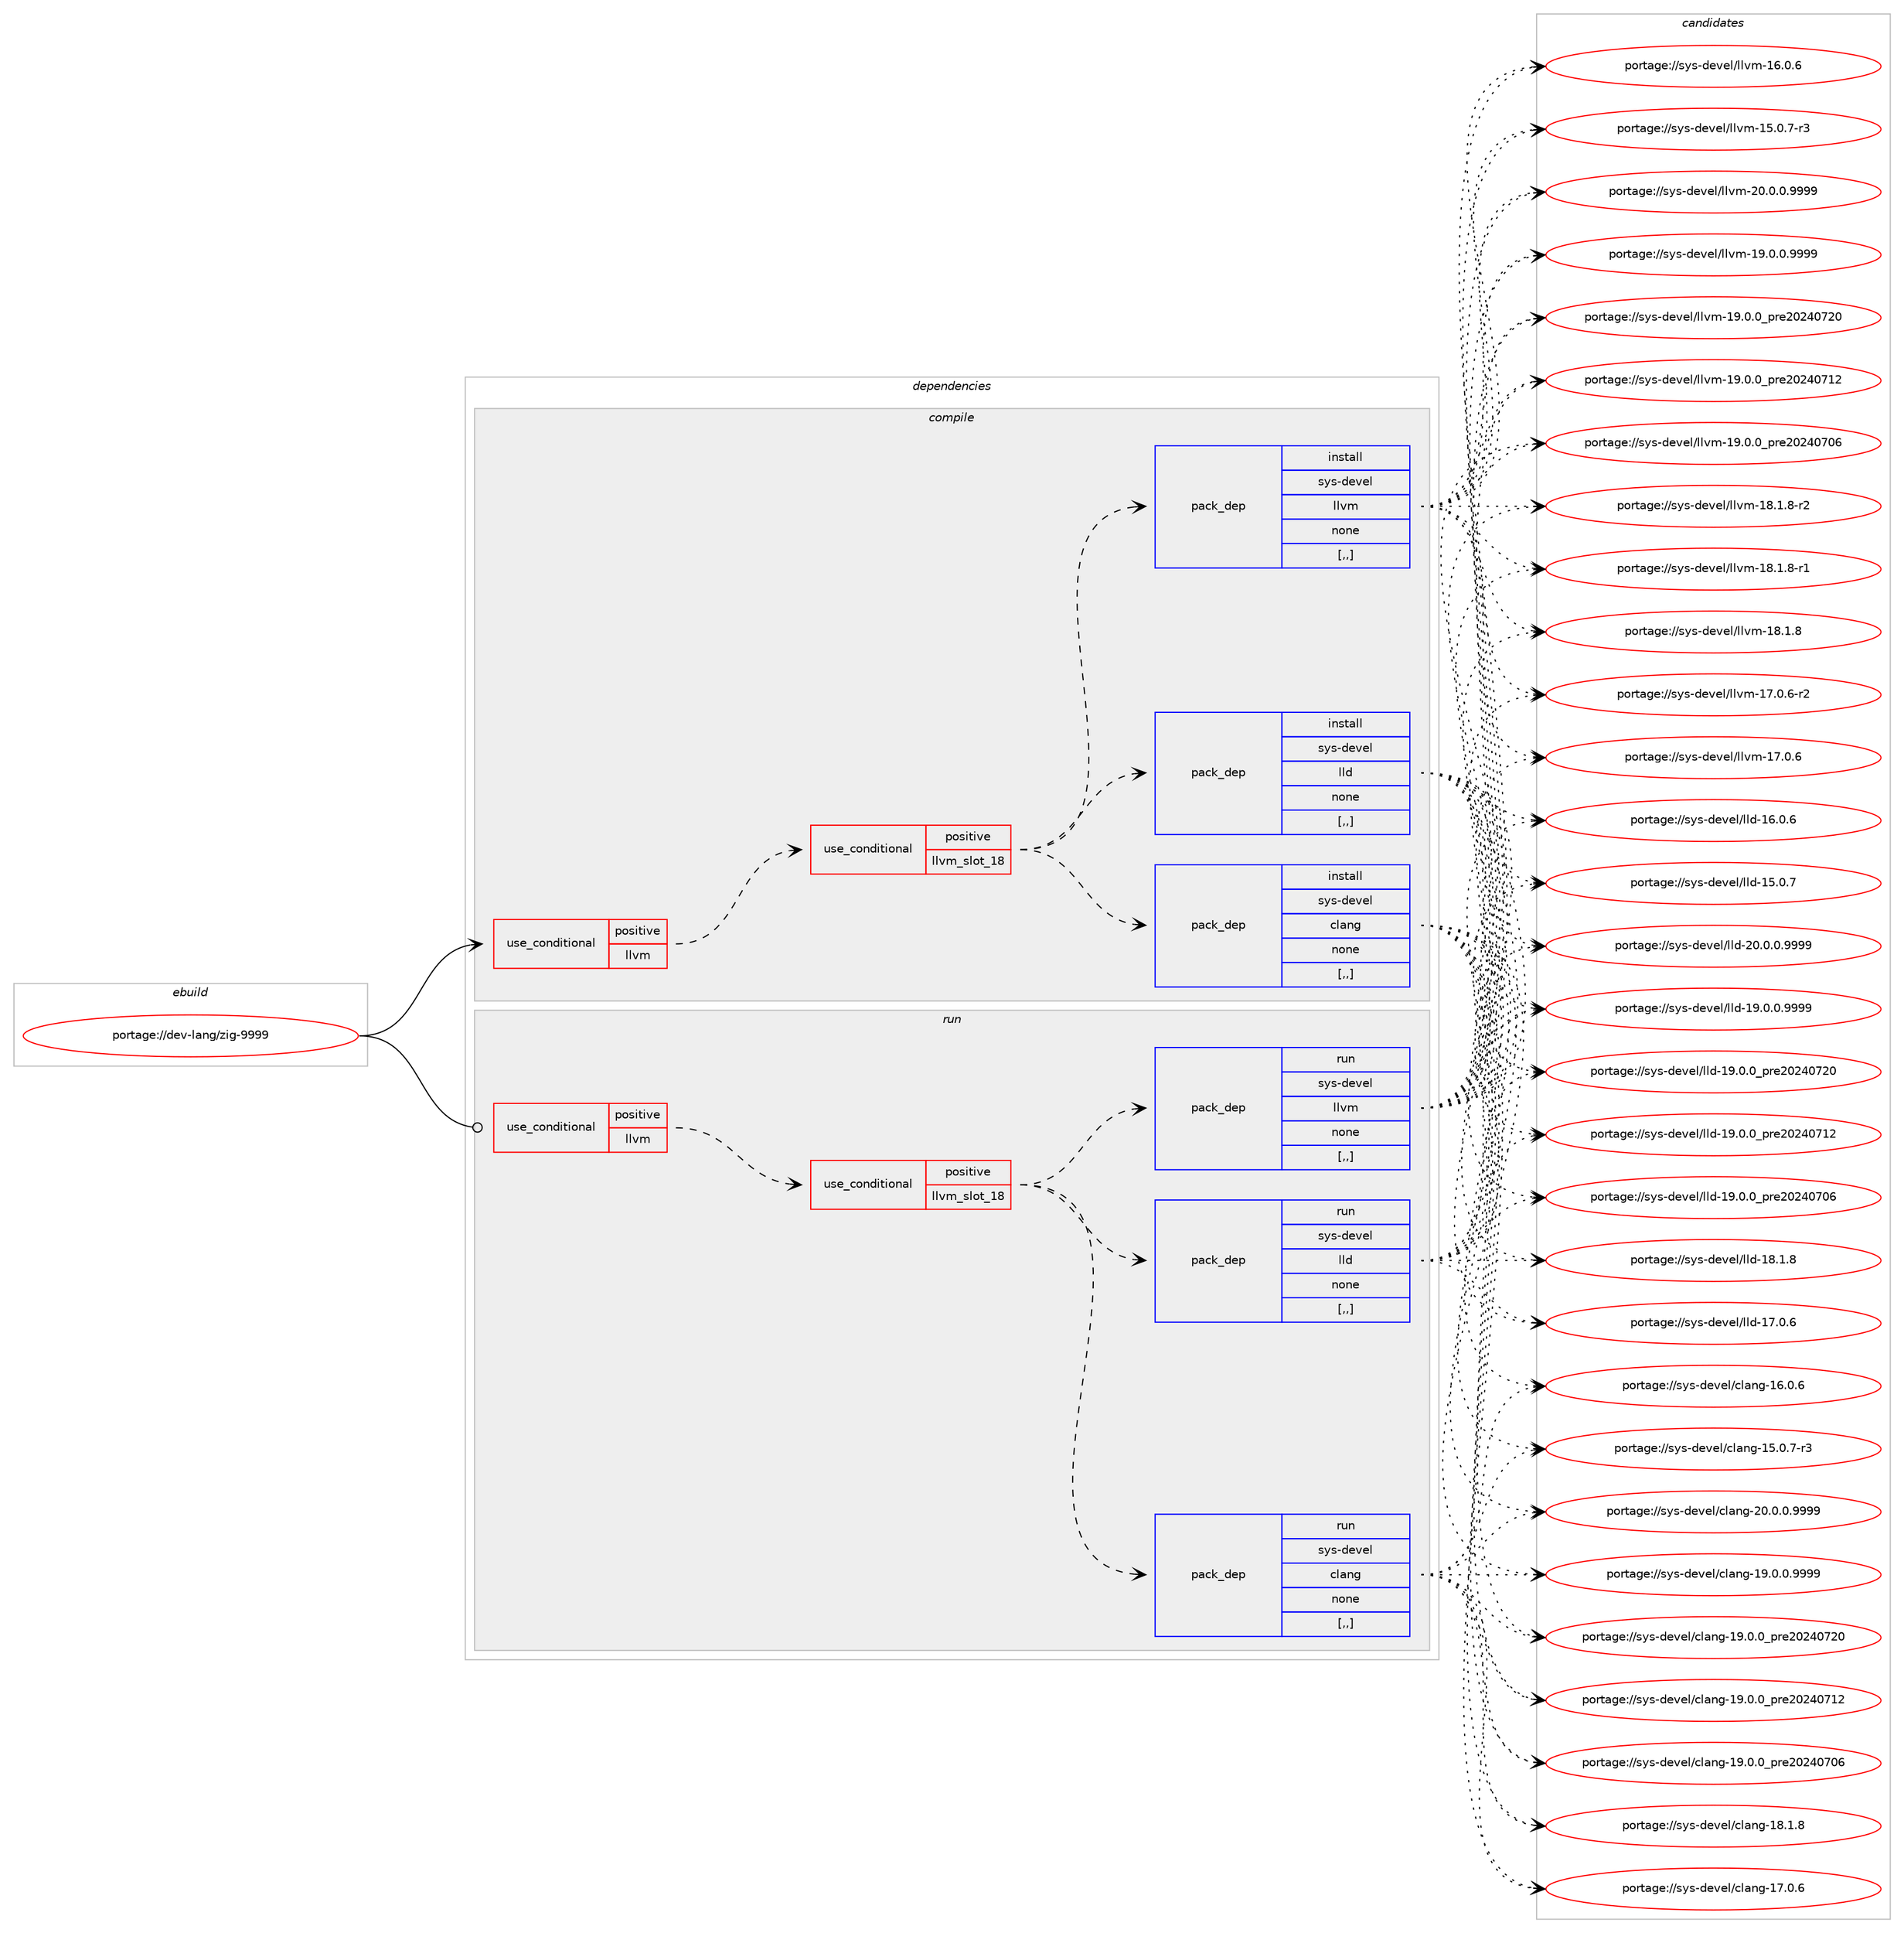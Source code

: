 digraph prolog {

# *************
# Graph options
# *************

newrank=true;
concentrate=true;
compound=true;
graph [rankdir=LR,fontname=Helvetica,fontsize=10,ranksep=1.5];#, ranksep=2.5, nodesep=0.2];
edge  [arrowhead=vee];
node  [fontname=Helvetica,fontsize=10];

# **********
# The ebuild
# **********

subgraph cluster_leftcol {
color=gray;
label=<<i>ebuild</i>>;
id [label="portage://dev-lang/zig-9999", color=red, width=4, href="../dev-lang/zig-9999.svg"];
}

# ****************
# The dependencies
# ****************

subgraph cluster_midcol {
color=gray;
label=<<i>dependencies</i>>;
subgraph cluster_compile {
fillcolor="#eeeeee";
style=filled;
label=<<i>compile</i>>;
subgraph cond25663 {
dependency106110 [label=<<TABLE BORDER="0" CELLBORDER="1" CELLSPACING="0" CELLPADDING="4"><TR><TD ROWSPAN="3" CELLPADDING="10">use_conditional</TD></TR><TR><TD>positive</TD></TR><TR><TD>llvm</TD></TR></TABLE>>, shape=none, color=red];
subgraph cond25664 {
dependency106111 [label=<<TABLE BORDER="0" CELLBORDER="1" CELLSPACING="0" CELLPADDING="4"><TR><TD ROWSPAN="3" CELLPADDING="10">use_conditional</TD></TR><TR><TD>positive</TD></TR><TR><TD>llvm_slot_18</TD></TR></TABLE>>, shape=none, color=red];
subgraph pack79295 {
dependency106112 [label=<<TABLE BORDER="0" CELLBORDER="1" CELLSPACING="0" CELLPADDING="4" WIDTH="220"><TR><TD ROWSPAN="6" CELLPADDING="30">pack_dep</TD></TR><TR><TD WIDTH="110">install</TD></TR><TR><TD>sys-devel</TD></TR><TR><TD>clang</TD></TR><TR><TD>none</TD></TR><TR><TD>[,,]</TD></TR></TABLE>>, shape=none, color=blue];
}
dependency106111:e -> dependency106112:w [weight=20,style="dashed",arrowhead="vee"];
subgraph pack79296 {
dependency106113 [label=<<TABLE BORDER="0" CELLBORDER="1" CELLSPACING="0" CELLPADDING="4" WIDTH="220"><TR><TD ROWSPAN="6" CELLPADDING="30">pack_dep</TD></TR><TR><TD WIDTH="110">install</TD></TR><TR><TD>sys-devel</TD></TR><TR><TD>lld</TD></TR><TR><TD>none</TD></TR><TR><TD>[,,]</TD></TR></TABLE>>, shape=none, color=blue];
}
dependency106111:e -> dependency106113:w [weight=20,style="dashed",arrowhead="vee"];
subgraph pack79297 {
dependency106114 [label=<<TABLE BORDER="0" CELLBORDER="1" CELLSPACING="0" CELLPADDING="4" WIDTH="220"><TR><TD ROWSPAN="6" CELLPADDING="30">pack_dep</TD></TR><TR><TD WIDTH="110">install</TD></TR><TR><TD>sys-devel</TD></TR><TR><TD>llvm</TD></TR><TR><TD>none</TD></TR><TR><TD>[,,]</TD></TR></TABLE>>, shape=none, color=blue];
}
dependency106111:e -> dependency106114:w [weight=20,style="dashed",arrowhead="vee"];
}
dependency106110:e -> dependency106111:w [weight=20,style="dashed",arrowhead="vee"];
}
id:e -> dependency106110:w [weight=20,style="solid",arrowhead="vee"];
}
subgraph cluster_compileandrun {
fillcolor="#eeeeee";
style=filled;
label=<<i>compile and run</i>>;
}
subgraph cluster_run {
fillcolor="#eeeeee";
style=filled;
label=<<i>run</i>>;
subgraph cond25665 {
dependency106115 [label=<<TABLE BORDER="0" CELLBORDER="1" CELLSPACING="0" CELLPADDING="4"><TR><TD ROWSPAN="3" CELLPADDING="10">use_conditional</TD></TR><TR><TD>positive</TD></TR><TR><TD>llvm</TD></TR></TABLE>>, shape=none, color=red];
subgraph cond25666 {
dependency106116 [label=<<TABLE BORDER="0" CELLBORDER="1" CELLSPACING="0" CELLPADDING="4"><TR><TD ROWSPAN="3" CELLPADDING="10">use_conditional</TD></TR><TR><TD>positive</TD></TR><TR><TD>llvm_slot_18</TD></TR></TABLE>>, shape=none, color=red];
subgraph pack79298 {
dependency106117 [label=<<TABLE BORDER="0" CELLBORDER="1" CELLSPACING="0" CELLPADDING="4" WIDTH="220"><TR><TD ROWSPAN="6" CELLPADDING="30">pack_dep</TD></TR><TR><TD WIDTH="110">run</TD></TR><TR><TD>sys-devel</TD></TR><TR><TD>clang</TD></TR><TR><TD>none</TD></TR><TR><TD>[,,]</TD></TR></TABLE>>, shape=none, color=blue];
}
dependency106116:e -> dependency106117:w [weight=20,style="dashed",arrowhead="vee"];
subgraph pack79299 {
dependency106118 [label=<<TABLE BORDER="0" CELLBORDER="1" CELLSPACING="0" CELLPADDING="4" WIDTH="220"><TR><TD ROWSPAN="6" CELLPADDING="30">pack_dep</TD></TR><TR><TD WIDTH="110">run</TD></TR><TR><TD>sys-devel</TD></TR><TR><TD>lld</TD></TR><TR><TD>none</TD></TR><TR><TD>[,,]</TD></TR></TABLE>>, shape=none, color=blue];
}
dependency106116:e -> dependency106118:w [weight=20,style="dashed",arrowhead="vee"];
subgraph pack79300 {
dependency106119 [label=<<TABLE BORDER="0" CELLBORDER="1" CELLSPACING="0" CELLPADDING="4" WIDTH="220"><TR><TD ROWSPAN="6" CELLPADDING="30">pack_dep</TD></TR><TR><TD WIDTH="110">run</TD></TR><TR><TD>sys-devel</TD></TR><TR><TD>llvm</TD></TR><TR><TD>none</TD></TR><TR><TD>[,,]</TD></TR></TABLE>>, shape=none, color=blue];
}
dependency106116:e -> dependency106119:w [weight=20,style="dashed",arrowhead="vee"];
}
dependency106115:e -> dependency106116:w [weight=20,style="dashed",arrowhead="vee"];
}
id:e -> dependency106115:w [weight=20,style="solid",arrowhead="odot"];
}
}

# **************
# The candidates
# **************

subgraph cluster_choices {
rank=same;
color=gray;
label=<<i>candidates</i>>;

subgraph choice79295 {
color=black;
nodesep=1;
choice11512111545100101118101108479910897110103455048464846484657575757 [label="portage://sys-devel/clang-20.0.0.9999", color=red, width=4,href="../sys-devel/clang-20.0.0.9999.svg"];
choice11512111545100101118101108479910897110103454957464846484657575757 [label="portage://sys-devel/clang-19.0.0.9999", color=red, width=4,href="../sys-devel/clang-19.0.0.9999.svg"];
choice1151211154510010111810110847991089711010345495746484648951121141015048505248555048 [label="portage://sys-devel/clang-19.0.0_pre20240720", color=red, width=4,href="../sys-devel/clang-19.0.0_pre20240720.svg"];
choice1151211154510010111810110847991089711010345495746484648951121141015048505248554950 [label="portage://sys-devel/clang-19.0.0_pre20240712", color=red, width=4,href="../sys-devel/clang-19.0.0_pre20240712.svg"];
choice1151211154510010111810110847991089711010345495746484648951121141015048505248554854 [label="portage://sys-devel/clang-19.0.0_pre20240706", color=red, width=4,href="../sys-devel/clang-19.0.0_pre20240706.svg"];
choice1151211154510010111810110847991089711010345495646494656 [label="portage://sys-devel/clang-18.1.8", color=red, width=4,href="../sys-devel/clang-18.1.8.svg"];
choice1151211154510010111810110847991089711010345495546484654 [label="portage://sys-devel/clang-17.0.6", color=red, width=4,href="../sys-devel/clang-17.0.6.svg"];
choice1151211154510010111810110847991089711010345495446484654 [label="portage://sys-devel/clang-16.0.6", color=red, width=4,href="../sys-devel/clang-16.0.6.svg"];
choice11512111545100101118101108479910897110103454953464846554511451 [label="portage://sys-devel/clang-15.0.7-r3", color=red, width=4,href="../sys-devel/clang-15.0.7-r3.svg"];
dependency106112:e -> choice11512111545100101118101108479910897110103455048464846484657575757:w [style=dotted,weight="100"];
dependency106112:e -> choice11512111545100101118101108479910897110103454957464846484657575757:w [style=dotted,weight="100"];
dependency106112:e -> choice1151211154510010111810110847991089711010345495746484648951121141015048505248555048:w [style=dotted,weight="100"];
dependency106112:e -> choice1151211154510010111810110847991089711010345495746484648951121141015048505248554950:w [style=dotted,weight="100"];
dependency106112:e -> choice1151211154510010111810110847991089711010345495746484648951121141015048505248554854:w [style=dotted,weight="100"];
dependency106112:e -> choice1151211154510010111810110847991089711010345495646494656:w [style=dotted,weight="100"];
dependency106112:e -> choice1151211154510010111810110847991089711010345495546484654:w [style=dotted,weight="100"];
dependency106112:e -> choice1151211154510010111810110847991089711010345495446484654:w [style=dotted,weight="100"];
dependency106112:e -> choice11512111545100101118101108479910897110103454953464846554511451:w [style=dotted,weight="100"];
}
subgraph choice79296 {
color=black;
nodesep=1;
choice1151211154510010111810110847108108100455048464846484657575757 [label="portage://sys-devel/lld-20.0.0.9999", color=red, width=4,href="../sys-devel/lld-20.0.0.9999.svg"];
choice1151211154510010111810110847108108100454957464846484657575757 [label="portage://sys-devel/lld-19.0.0.9999", color=red, width=4,href="../sys-devel/lld-19.0.0.9999.svg"];
choice115121115451001011181011084710810810045495746484648951121141015048505248555048 [label="portage://sys-devel/lld-19.0.0_pre20240720", color=red, width=4,href="../sys-devel/lld-19.0.0_pre20240720.svg"];
choice115121115451001011181011084710810810045495746484648951121141015048505248554950 [label="portage://sys-devel/lld-19.0.0_pre20240712", color=red, width=4,href="../sys-devel/lld-19.0.0_pre20240712.svg"];
choice115121115451001011181011084710810810045495746484648951121141015048505248554854 [label="portage://sys-devel/lld-19.0.0_pre20240706", color=red, width=4,href="../sys-devel/lld-19.0.0_pre20240706.svg"];
choice115121115451001011181011084710810810045495646494656 [label="portage://sys-devel/lld-18.1.8", color=red, width=4,href="../sys-devel/lld-18.1.8.svg"];
choice115121115451001011181011084710810810045495546484654 [label="portage://sys-devel/lld-17.0.6", color=red, width=4,href="../sys-devel/lld-17.0.6.svg"];
choice115121115451001011181011084710810810045495446484654 [label="portage://sys-devel/lld-16.0.6", color=red, width=4,href="../sys-devel/lld-16.0.6.svg"];
choice115121115451001011181011084710810810045495346484655 [label="portage://sys-devel/lld-15.0.7", color=red, width=4,href="../sys-devel/lld-15.0.7.svg"];
dependency106113:e -> choice1151211154510010111810110847108108100455048464846484657575757:w [style=dotted,weight="100"];
dependency106113:e -> choice1151211154510010111810110847108108100454957464846484657575757:w [style=dotted,weight="100"];
dependency106113:e -> choice115121115451001011181011084710810810045495746484648951121141015048505248555048:w [style=dotted,weight="100"];
dependency106113:e -> choice115121115451001011181011084710810810045495746484648951121141015048505248554950:w [style=dotted,weight="100"];
dependency106113:e -> choice115121115451001011181011084710810810045495746484648951121141015048505248554854:w [style=dotted,weight="100"];
dependency106113:e -> choice115121115451001011181011084710810810045495646494656:w [style=dotted,weight="100"];
dependency106113:e -> choice115121115451001011181011084710810810045495546484654:w [style=dotted,weight="100"];
dependency106113:e -> choice115121115451001011181011084710810810045495446484654:w [style=dotted,weight="100"];
dependency106113:e -> choice115121115451001011181011084710810810045495346484655:w [style=dotted,weight="100"];
}
subgraph choice79297 {
color=black;
nodesep=1;
choice1151211154510010111810110847108108118109455048464846484657575757 [label="portage://sys-devel/llvm-20.0.0.9999", color=red, width=4,href="../sys-devel/llvm-20.0.0.9999.svg"];
choice1151211154510010111810110847108108118109454957464846484657575757 [label="portage://sys-devel/llvm-19.0.0.9999", color=red, width=4,href="../sys-devel/llvm-19.0.0.9999.svg"];
choice115121115451001011181011084710810811810945495746484648951121141015048505248555048 [label="portage://sys-devel/llvm-19.0.0_pre20240720", color=red, width=4,href="../sys-devel/llvm-19.0.0_pre20240720.svg"];
choice115121115451001011181011084710810811810945495746484648951121141015048505248554950 [label="portage://sys-devel/llvm-19.0.0_pre20240712", color=red, width=4,href="../sys-devel/llvm-19.0.0_pre20240712.svg"];
choice115121115451001011181011084710810811810945495746484648951121141015048505248554854 [label="portage://sys-devel/llvm-19.0.0_pre20240706", color=red, width=4,href="../sys-devel/llvm-19.0.0_pre20240706.svg"];
choice1151211154510010111810110847108108118109454956464946564511450 [label="portage://sys-devel/llvm-18.1.8-r2", color=red, width=4,href="../sys-devel/llvm-18.1.8-r2.svg"];
choice1151211154510010111810110847108108118109454956464946564511449 [label="portage://sys-devel/llvm-18.1.8-r1", color=red, width=4,href="../sys-devel/llvm-18.1.8-r1.svg"];
choice115121115451001011181011084710810811810945495646494656 [label="portage://sys-devel/llvm-18.1.8", color=red, width=4,href="../sys-devel/llvm-18.1.8.svg"];
choice1151211154510010111810110847108108118109454955464846544511450 [label="portage://sys-devel/llvm-17.0.6-r2", color=red, width=4,href="../sys-devel/llvm-17.0.6-r2.svg"];
choice115121115451001011181011084710810811810945495546484654 [label="portage://sys-devel/llvm-17.0.6", color=red, width=4,href="../sys-devel/llvm-17.0.6.svg"];
choice115121115451001011181011084710810811810945495446484654 [label="portage://sys-devel/llvm-16.0.6", color=red, width=4,href="../sys-devel/llvm-16.0.6.svg"];
choice1151211154510010111810110847108108118109454953464846554511451 [label="portage://sys-devel/llvm-15.0.7-r3", color=red, width=4,href="../sys-devel/llvm-15.0.7-r3.svg"];
dependency106114:e -> choice1151211154510010111810110847108108118109455048464846484657575757:w [style=dotted,weight="100"];
dependency106114:e -> choice1151211154510010111810110847108108118109454957464846484657575757:w [style=dotted,weight="100"];
dependency106114:e -> choice115121115451001011181011084710810811810945495746484648951121141015048505248555048:w [style=dotted,weight="100"];
dependency106114:e -> choice115121115451001011181011084710810811810945495746484648951121141015048505248554950:w [style=dotted,weight="100"];
dependency106114:e -> choice115121115451001011181011084710810811810945495746484648951121141015048505248554854:w [style=dotted,weight="100"];
dependency106114:e -> choice1151211154510010111810110847108108118109454956464946564511450:w [style=dotted,weight="100"];
dependency106114:e -> choice1151211154510010111810110847108108118109454956464946564511449:w [style=dotted,weight="100"];
dependency106114:e -> choice115121115451001011181011084710810811810945495646494656:w [style=dotted,weight="100"];
dependency106114:e -> choice1151211154510010111810110847108108118109454955464846544511450:w [style=dotted,weight="100"];
dependency106114:e -> choice115121115451001011181011084710810811810945495546484654:w [style=dotted,weight="100"];
dependency106114:e -> choice115121115451001011181011084710810811810945495446484654:w [style=dotted,weight="100"];
dependency106114:e -> choice1151211154510010111810110847108108118109454953464846554511451:w [style=dotted,weight="100"];
}
subgraph choice79298 {
color=black;
nodesep=1;
choice11512111545100101118101108479910897110103455048464846484657575757 [label="portage://sys-devel/clang-20.0.0.9999", color=red, width=4,href="../sys-devel/clang-20.0.0.9999.svg"];
choice11512111545100101118101108479910897110103454957464846484657575757 [label="portage://sys-devel/clang-19.0.0.9999", color=red, width=4,href="../sys-devel/clang-19.0.0.9999.svg"];
choice1151211154510010111810110847991089711010345495746484648951121141015048505248555048 [label="portage://sys-devel/clang-19.0.0_pre20240720", color=red, width=4,href="../sys-devel/clang-19.0.0_pre20240720.svg"];
choice1151211154510010111810110847991089711010345495746484648951121141015048505248554950 [label="portage://sys-devel/clang-19.0.0_pre20240712", color=red, width=4,href="../sys-devel/clang-19.0.0_pre20240712.svg"];
choice1151211154510010111810110847991089711010345495746484648951121141015048505248554854 [label="portage://sys-devel/clang-19.0.0_pre20240706", color=red, width=4,href="../sys-devel/clang-19.0.0_pre20240706.svg"];
choice1151211154510010111810110847991089711010345495646494656 [label="portage://sys-devel/clang-18.1.8", color=red, width=4,href="../sys-devel/clang-18.1.8.svg"];
choice1151211154510010111810110847991089711010345495546484654 [label="portage://sys-devel/clang-17.0.6", color=red, width=4,href="../sys-devel/clang-17.0.6.svg"];
choice1151211154510010111810110847991089711010345495446484654 [label="portage://sys-devel/clang-16.0.6", color=red, width=4,href="../sys-devel/clang-16.0.6.svg"];
choice11512111545100101118101108479910897110103454953464846554511451 [label="portage://sys-devel/clang-15.0.7-r3", color=red, width=4,href="../sys-devel/clang-15.0.7-r3.svg"];
dependency106117:e -> choice11512111545100101118101108479910897110103455048464846484657575757:w [style=dotted,weight="100"];
dependency106117:e -> choice11512111545100101118101108479910897110103454957464846484657575757:w [style=dotted,weight="100"];
dependency106117:e -> choice1151211154510010111810110847991089711010345495746484648951121141015048505248555048:w [style=dotted,weight="100"];
dependency106117:e -> choice1151211154510010111810110847991089711010345495746484648951121141015048505248554950:w [style=dotted,weight="100"];
dependency106117:e -> choice1151211154510010111810110847991089711010345495746484648951121141015048505248554854:w [style=dotted,weight="100"];
dependency106117:e -> choice1151211154510010111810110847991089711010345495646494656:w [style=dotted,weight="100"];
dependency106117:e -> choice1151211154510010111810110847991089711010345495546484654:w [style=dotted,weight="100"];
dependency106117:e -> choice1151211154510010111810110847991089711010345495446484654:w [style=dotted,weight="100"];
dependency106117:e -> choice11512111545100101118101108479910897110103454953464846554511451:w [style=dotted,weight="100"];
}
subgraph choice79299 {
color=black;
nodesep=1;
choice1151211154510010111810110847108108100455048464846484657575757 [label="portage://sys-devel/lld-20.0.0.9999", color=red, width=4,href="../sys-devel/lld-20.0.0.9999.svg"];
choice1151211154510010111810110847108108100454957464846484657575757 [label="portage://sys-devel/lld-19.0.0.9999", color=red, width=4,href="../sys-devel/lld-19.0.0.9999.svg"];
choice115121115451001011181011084710810810045495746484648951121141015048505248555048 [label="portage://sys-devel/lld-19.0.0_pre20240720", color=red, width=4,href="../sys-devel/lld-19.0.0_pre20240720.svg"];
choice115121115451001011181011084710810810045495746484648951121141015048505248554950 [label="portage://sys-devel/lld-19.0.0_pre20240712", color=red, width=4,href="../sys-devel/lld-19.0.0_pre20240712.svg"];
choice115121115451001011181011084710810810045495746484648951121141015048505248554854 [label="portage://sys-devel/lld-19.0.0_pre20240706", color=red, width=4,href="../sys-devel/lld-19.0.0_pre20240706.svg"];
choice115121115451001011181011084710810810045495646494656 [label="portage://sys-devel/lld-18.1.8", color=red, width=4,href="../sys-devel/lld-18.1.8.svg"];
choice115121115451001011181011084710810810045495546484654 [label="portage://sys-devel/lld-17.0.6", color=red, width=4,href="../sys-devel/lld-17.0.6.svg"];
choice115121115451001011181011084710810810045495446484654 [label="portage://sys-devel/lld-16.0.6", color=red, width=4,href="../sys-devel/lld-16.0.6.svg"];
choice115121115451001011181011084710810810045495346484655 [label="portage://sys-devel/lld-15.0.7", color=red, width=4,href="../sys-devel/lld-15.0.7.svg"];
dependency106118:e -> choice1151211154510010111810110847108108100455048464846484657575757:w [style=dotted,weight="100"];
dependency106118:e -> choice1151211154510010111810110847108108100454957464846484657575757:w [style=dotted,weight="100"];
dependency106118:e -> choice115121115451001011181011084710810810045495746484648951121141015048505248555048:w [style=dotted,weight="100"];
dependency106118:e -> choice115121115451001011181011084710810810045495746484648951121141015048505248554950:w [style=dotted,weight="100"];
dependency106118:e -> choice115121115451001011181011084710810810045495746484648951121141015048505248554854:w [style=dotted,weight="100"];
dependency106118:e -> choice115121115451001011181011084710810810045495646494656:w [style=dotted,weight="100"];
dependency106118:e -> choice115121115451001011181011084710810810045495546484654:w [style=dotted,weight="100"];
dependency106118:e -> choice115121115451001011181011084710810810045495446484654:w [style=dotted,weight="100"];
dependency106118:e -> choice115121115451001011181011084710810810045495346484655:w [style=dotted,weight="100"];
}
subgraph choice79300 {
color=black;
nodesep=1;
choice1151211154510010111810110847108108118109455048464846484657575757 [label="portage://sys-devel/llvm-20.0.0.9999", color=red, width=4,href="../sys-devel/llvm-20.0.0.9999.svg"];
choice1151211154510010111810110847108108118109454957464846484657575757 [label="portage://sys-devel/llvm-19.0.0.9999", color=red, width=4,href="../sys-devel/llvm-19.0.0.9999.svg"];
choice115121115451001011181011084710810811810945495746484648951121141015048505248555048 [label="portage://sys-devel/llvm-19.0.0_pre20240720", color=red, width=4,href="../sys-devel/llvm-19.0.0_pre20240720.svg"];
choice115121115451001011181011084710810811810945495746484648951121141015048505248554950 [label="portage://sys-devel/llvm-19.0.0_pre20240712", color=red, width=4,href="../sys-devel/llvm-19.0.0_pre20240712.svg"];
choice115121115451001011181011084710810811810945495746484648951121141015048505248554854 [label="portage://sys-devel/llvm-19.0.0_pre20240706", color=red, width=4,href="../sys-devel/llvm-19.0.0_pre20240706.svg"];
choice1151211154510010111810110847108108118109454956464946564511450 [label="portage://sys-devel/llvm-18.1.8-r2", color=red, width=4,href="../sys-devel/llvm-18.1.8-r2.svg"];
choice1151211154510010111810110847108108118109454956464946564511449 [label="portage://sys-devel/llvm-18.1.8-r1", color=red, width=4,href="../sys-devel/llvm-18.1.8-r1.svg"];
choice115121115451001011181011084710810811810945495646494656 [label="portage://sys-devel/llvm-18.1.8", color=red, width=4,href="../sys-devel/llvm-18.1.8.svg"];
choice1151211154510010111810110847108108118109454955464846544511450 [label="portage://sys-devel/llvm-17.0.6-r2", color=red, width=4,href="../sys-devel/llvm-17.0.6-r2.svg"];
choice115121115451001011181011084710810811810945495546484654 [label="portage://sys-devel/llvm-17.0.6", color=red, width=4,href="../sys-devel/llvm-17.0.6.svg"];
choice115121115451001011181011084710810811810945495446484654 [label="portage://sys-devel/llvm-16.0.6", color=red, width=4,href="../sys-devel/llvm-16.0.6.svg"];
choice1151211154510010111810110847108108118109454953464846554511451 [label="portage://sys-devel/llvm-15.0.7-r3", color=red, width=4,href="../sys-devel/llvm-15.0.7-r3.svg"];
dependency106119:e -> choice1151211154510010111810110847108108118109455048464846484657575757:w [style=dotted,weight="100"];
dependency106119:e -> choice1151211154510010111810110847108108118109454957464846484657575757:w [style=dotted,weight="100"];
dependency106119:e -> choice115121115451001011181011084710810811810945495746484648951121141015048505248555048:w [style=dotted,weight="100"];
dependency106119:e -> choice115121115451001011181011084710810811810945495746484648951121141015048505248554950:w [style=dotted,weight="100"];
dependency106119:e -> choice115121115451001011181011084710810811810945495746484648951121141015048505248554854:w [style=dotted,weight="100"];
dependency106119:e -> choice1151211154510010111810110847108108118109454956464946564511450:w [style=dotted,weight="100"];
dependency106119:e -> choice1151211154510010111810110847108108118109454956464946564511449:w [style=dotted,weight="100"];
dependency106119:e -> choice115121115451001011181011084710810811810945495646494656:w [style=dotted,weight="100"];
dependency106119:e -> choice1151211154510010111810110847108108118109454955464846544511450:w [style=dotted,weight="100"];
dependency106119:e -> choice115121115451001011181011084710810811810945495546484654:w [style=dotted,weight="100"];
dependency106119:e -> choice115121115451001011181011084710810811810945495446484654:w [style=dotted,weight="100"];
dependency106119:e -> choice1151211154510010111810110847108108118109454953464846554511451:w [style=dotted,weight="100"];
}
}

}
